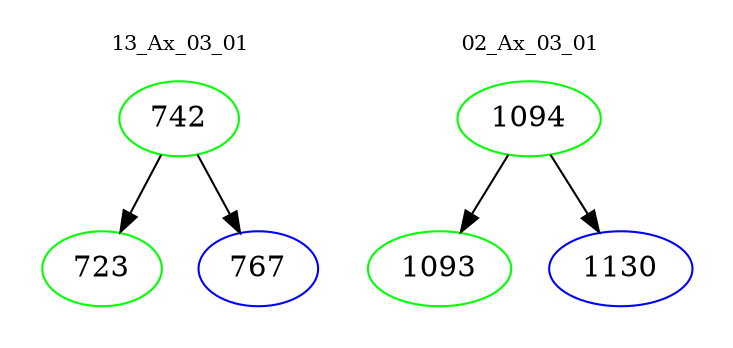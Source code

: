 digraph{
subgraph cluster_0 {
color = white
label = "13_Ax_03_01";
fontsize=10;
T0_742 [label="742", color="green"]
T0_742 -> T0_723 [color="black"]
T0_723 [label="723", color="green"]
T0_742 -> T0_767 [color="black"]
T0_767 [label="767", color="blue"]
}
subgraph cluster_1 {
color = white
label = "02_Ax_03_01";
fontsize=10;
T1_1094 [label="1094", color="green"]
T1_1094 -> T1_1093 [color="black"]
T1_1093 [label="1093", color="green"]
T1_1094 -> T1_1130 [color="black"]
T1_1130 [label="1130", color="blue"]
}
}
